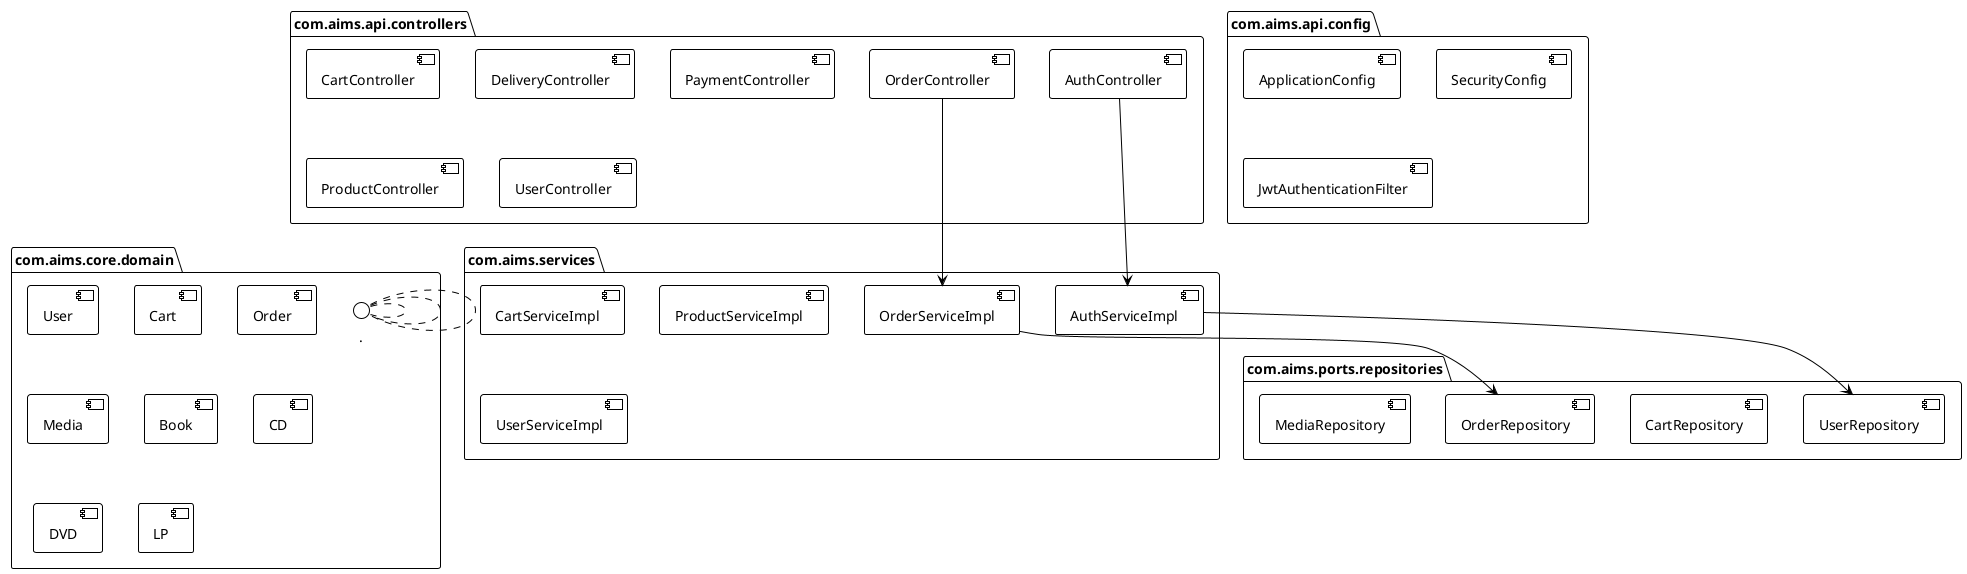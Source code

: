 @startuml
!theme plain
top to bottom direction

' Here we're just illustrating packages (or main modules) for a simpler overview.
package "com.aims.api.controllers" {
  [AuthController]
  [CartController]
  [DeliveryController]
  [OrderController]
  [PaymentController]
  [ProductController]
  [UserController]
}

package "com.aims.api.config" {
  [ApplicationConfig]
  [SecurityConfig]
  [JwtAuthenticationFilter]
}

package "com.aims.core.domain" {
  [User]
  [Cart]
  [Order]
  [Media]
  [Book]
  [CD]
  [DVD]
  [LP]
  ...
}

package "com.aims.ports.repositories" {
  [UserRepository]
  [CartRepository]
  [OrderRepository]
  [MediaRepository]
  ...
}

package "com.aims.services" {
  [AuthServiceImpl]
  [CartServiceImpl]
  [OrderServiceImpl]
  [ProductServiceImpl]
  [UserServiceImpl]
  ...
}

' Just a few example arrows to show layer coupling:
[AuthController] --> [AuthServiceImpl]
[AuthServiceImpl] --> [UserRepository]
[OrderController] --> [OrderServiceImpl]
[OrderServiceImpl] --> [OrderRepository]

@enduml

